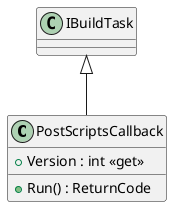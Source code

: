@startuml
class PostScriptsCallback {
    + Version : int <<get>>
    + Run() : ReturnCode
}
IBuildTask <|-- PostScriptsCallback
@enduml
